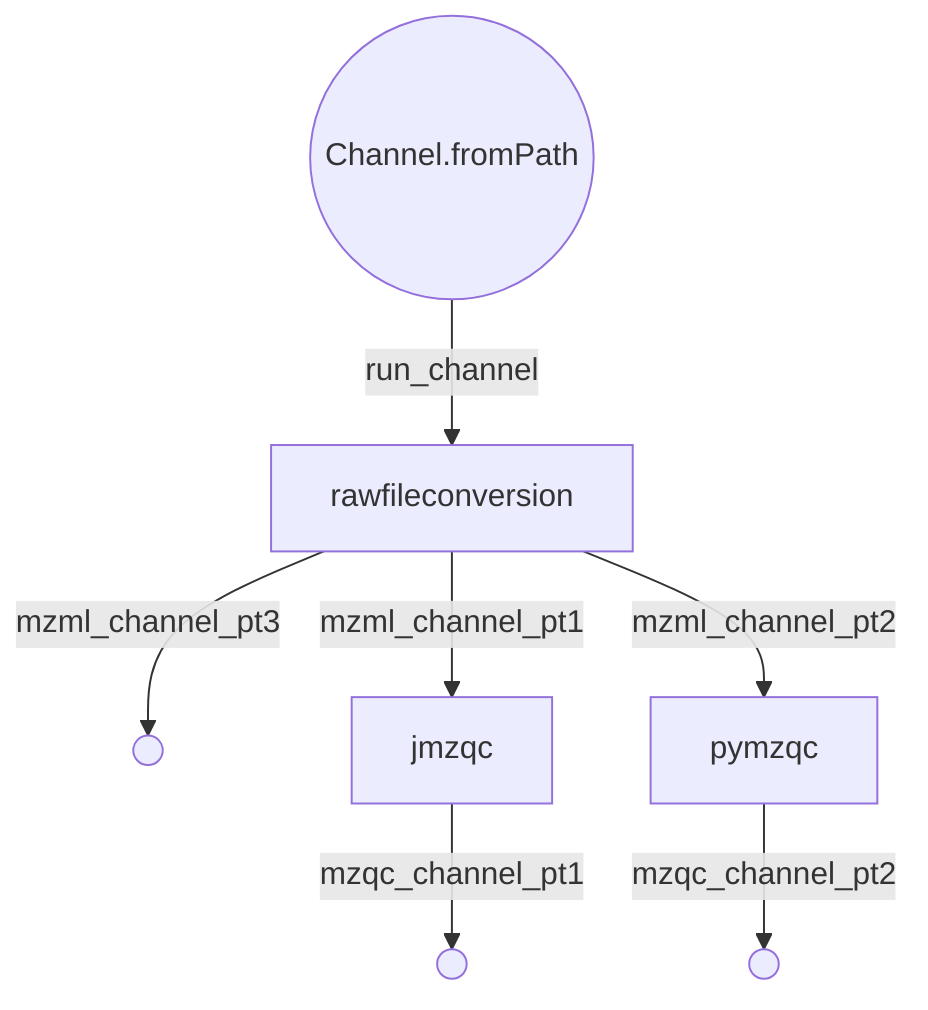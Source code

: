 flowchart TD
    p0((Channel.fromPath))
    p1[rawfileconversion]
    p2(( ))
    p3[jmzqc]
    p4(( ))
    p5[pymzqc]
    p6(( ))
    p0 -->|run_channel| p1
    p1 -->|mzml_channel_pt1| p3
    p1 -->|mzml_channel_pt2| p5
    p1 -->|mzml_channel_pt3| p2
    p3 -->|mzqc_channel_pt1| p4
    p5 -->|mzqc_channel_pt2| p6
